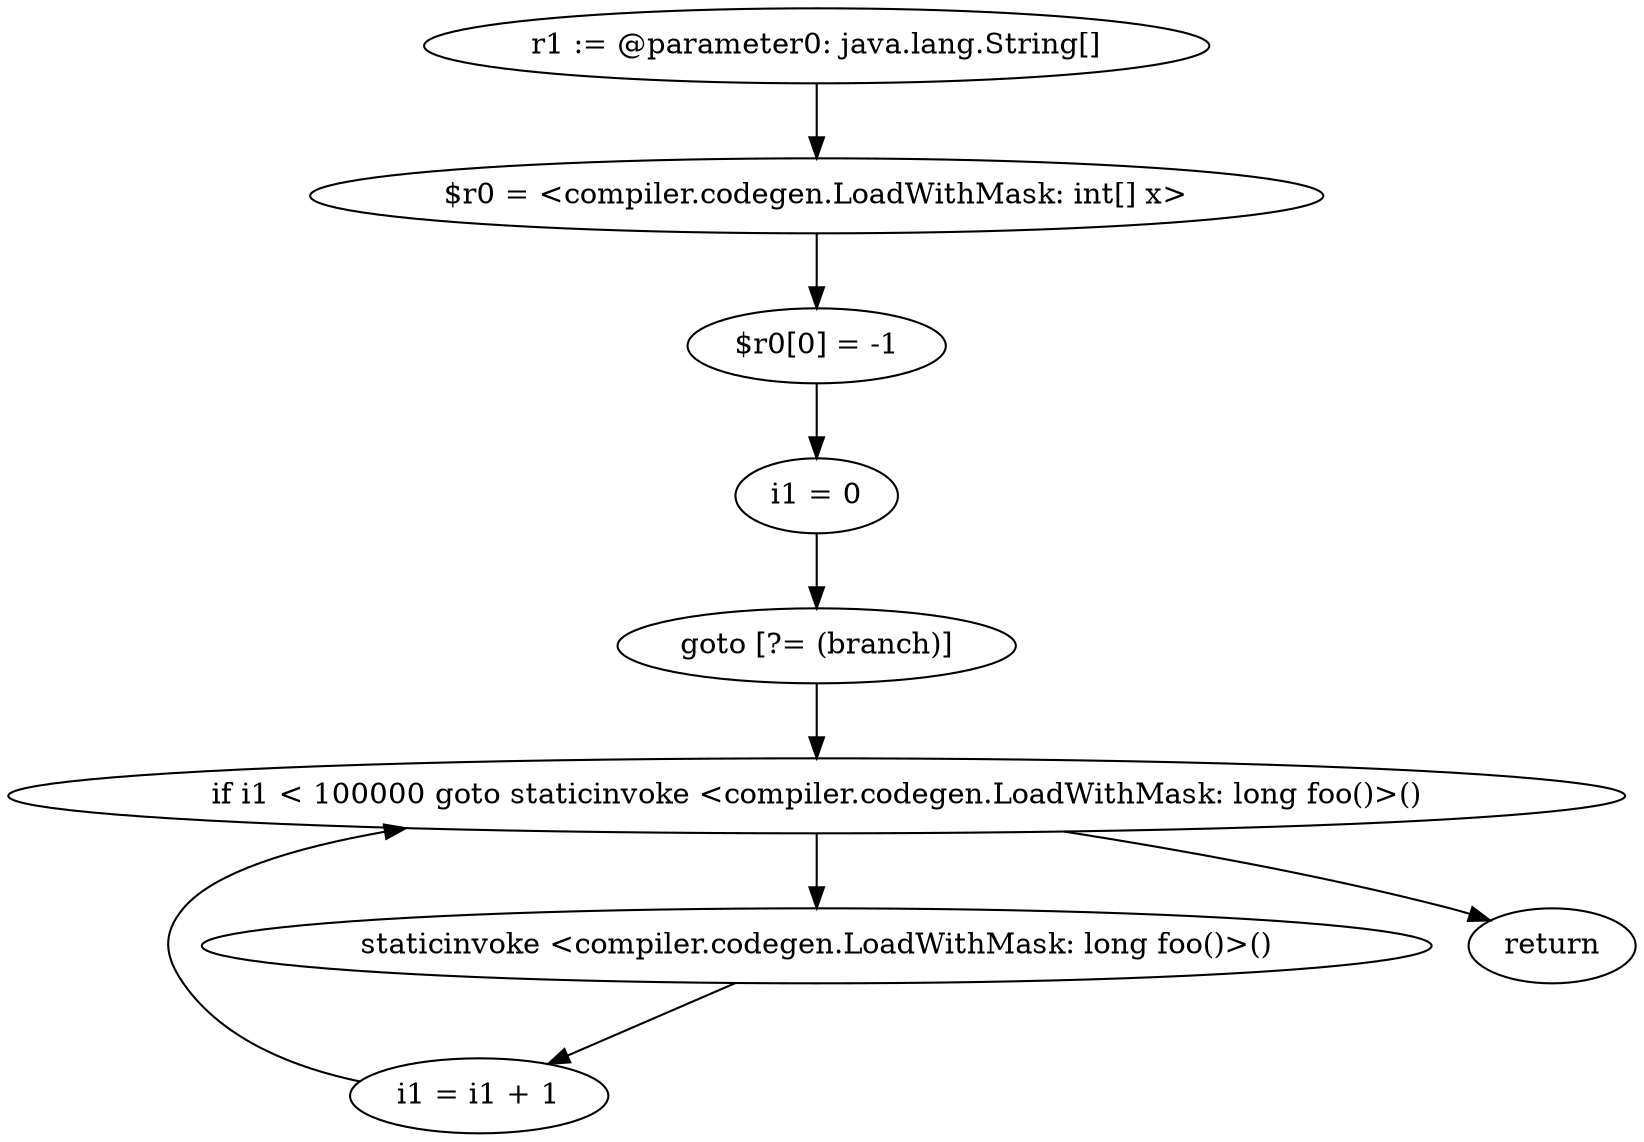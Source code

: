 digraph "unitGraph" {
    "r1 := @parameter0: java.lang.String[]"
    "$r0 = <compiler.codegen.LoadWithMask: int[] x>"
    "$r0[0] = -1"
    "i1 = 0"
    "goto [?= (branch)]"
    "staticinvoke <compiler.codegen.LoadWithMask: long foo()>()"
    "i1 = i1 + 1"
    "if i1 < 100000 goto staticinvoke <compiler.codegen.LoadWithMask: long foo()>()"
    "return"
    "r1 := @parameter0: java.lang.String[]"->"$r0 = <compiler.codegen.LoadWithMask: int[] x>";
    "$r0 = <compiler.codegen.LoadWithMask: int[] x>"->"$r0[0] = -1";
    "$r0[0] = -1"->"i1 = 0";
    "i1 = 0"->"goto [?= (branch)]";
    "goto [?= (branch)]"->"if i1 < 100000 goto staticinvoke <compiler.codegen.LoadWithMask: long foo()>()";
    "staticinvoke <compiler.codegen.LoadWithMask: long foo()>()"->"i1 = i1 + 1";
    "i1 = i1 + 1"->"if i1 < 100000 goto staticinvoke <compiler.codegen.LoadWithMask: long foo()>()";
    "if i1 < 100000 goto staticinvoke <compiler.codegen.LoadWithMask: long foo()>()"->"return";
    "if i1 < 100000 goto staticinvoke <compiler.codegen.LoadWithMask: long foo()>()"->"staticinvoke <compiler.codegen.LoadWithMask: long foo()>()";
}
